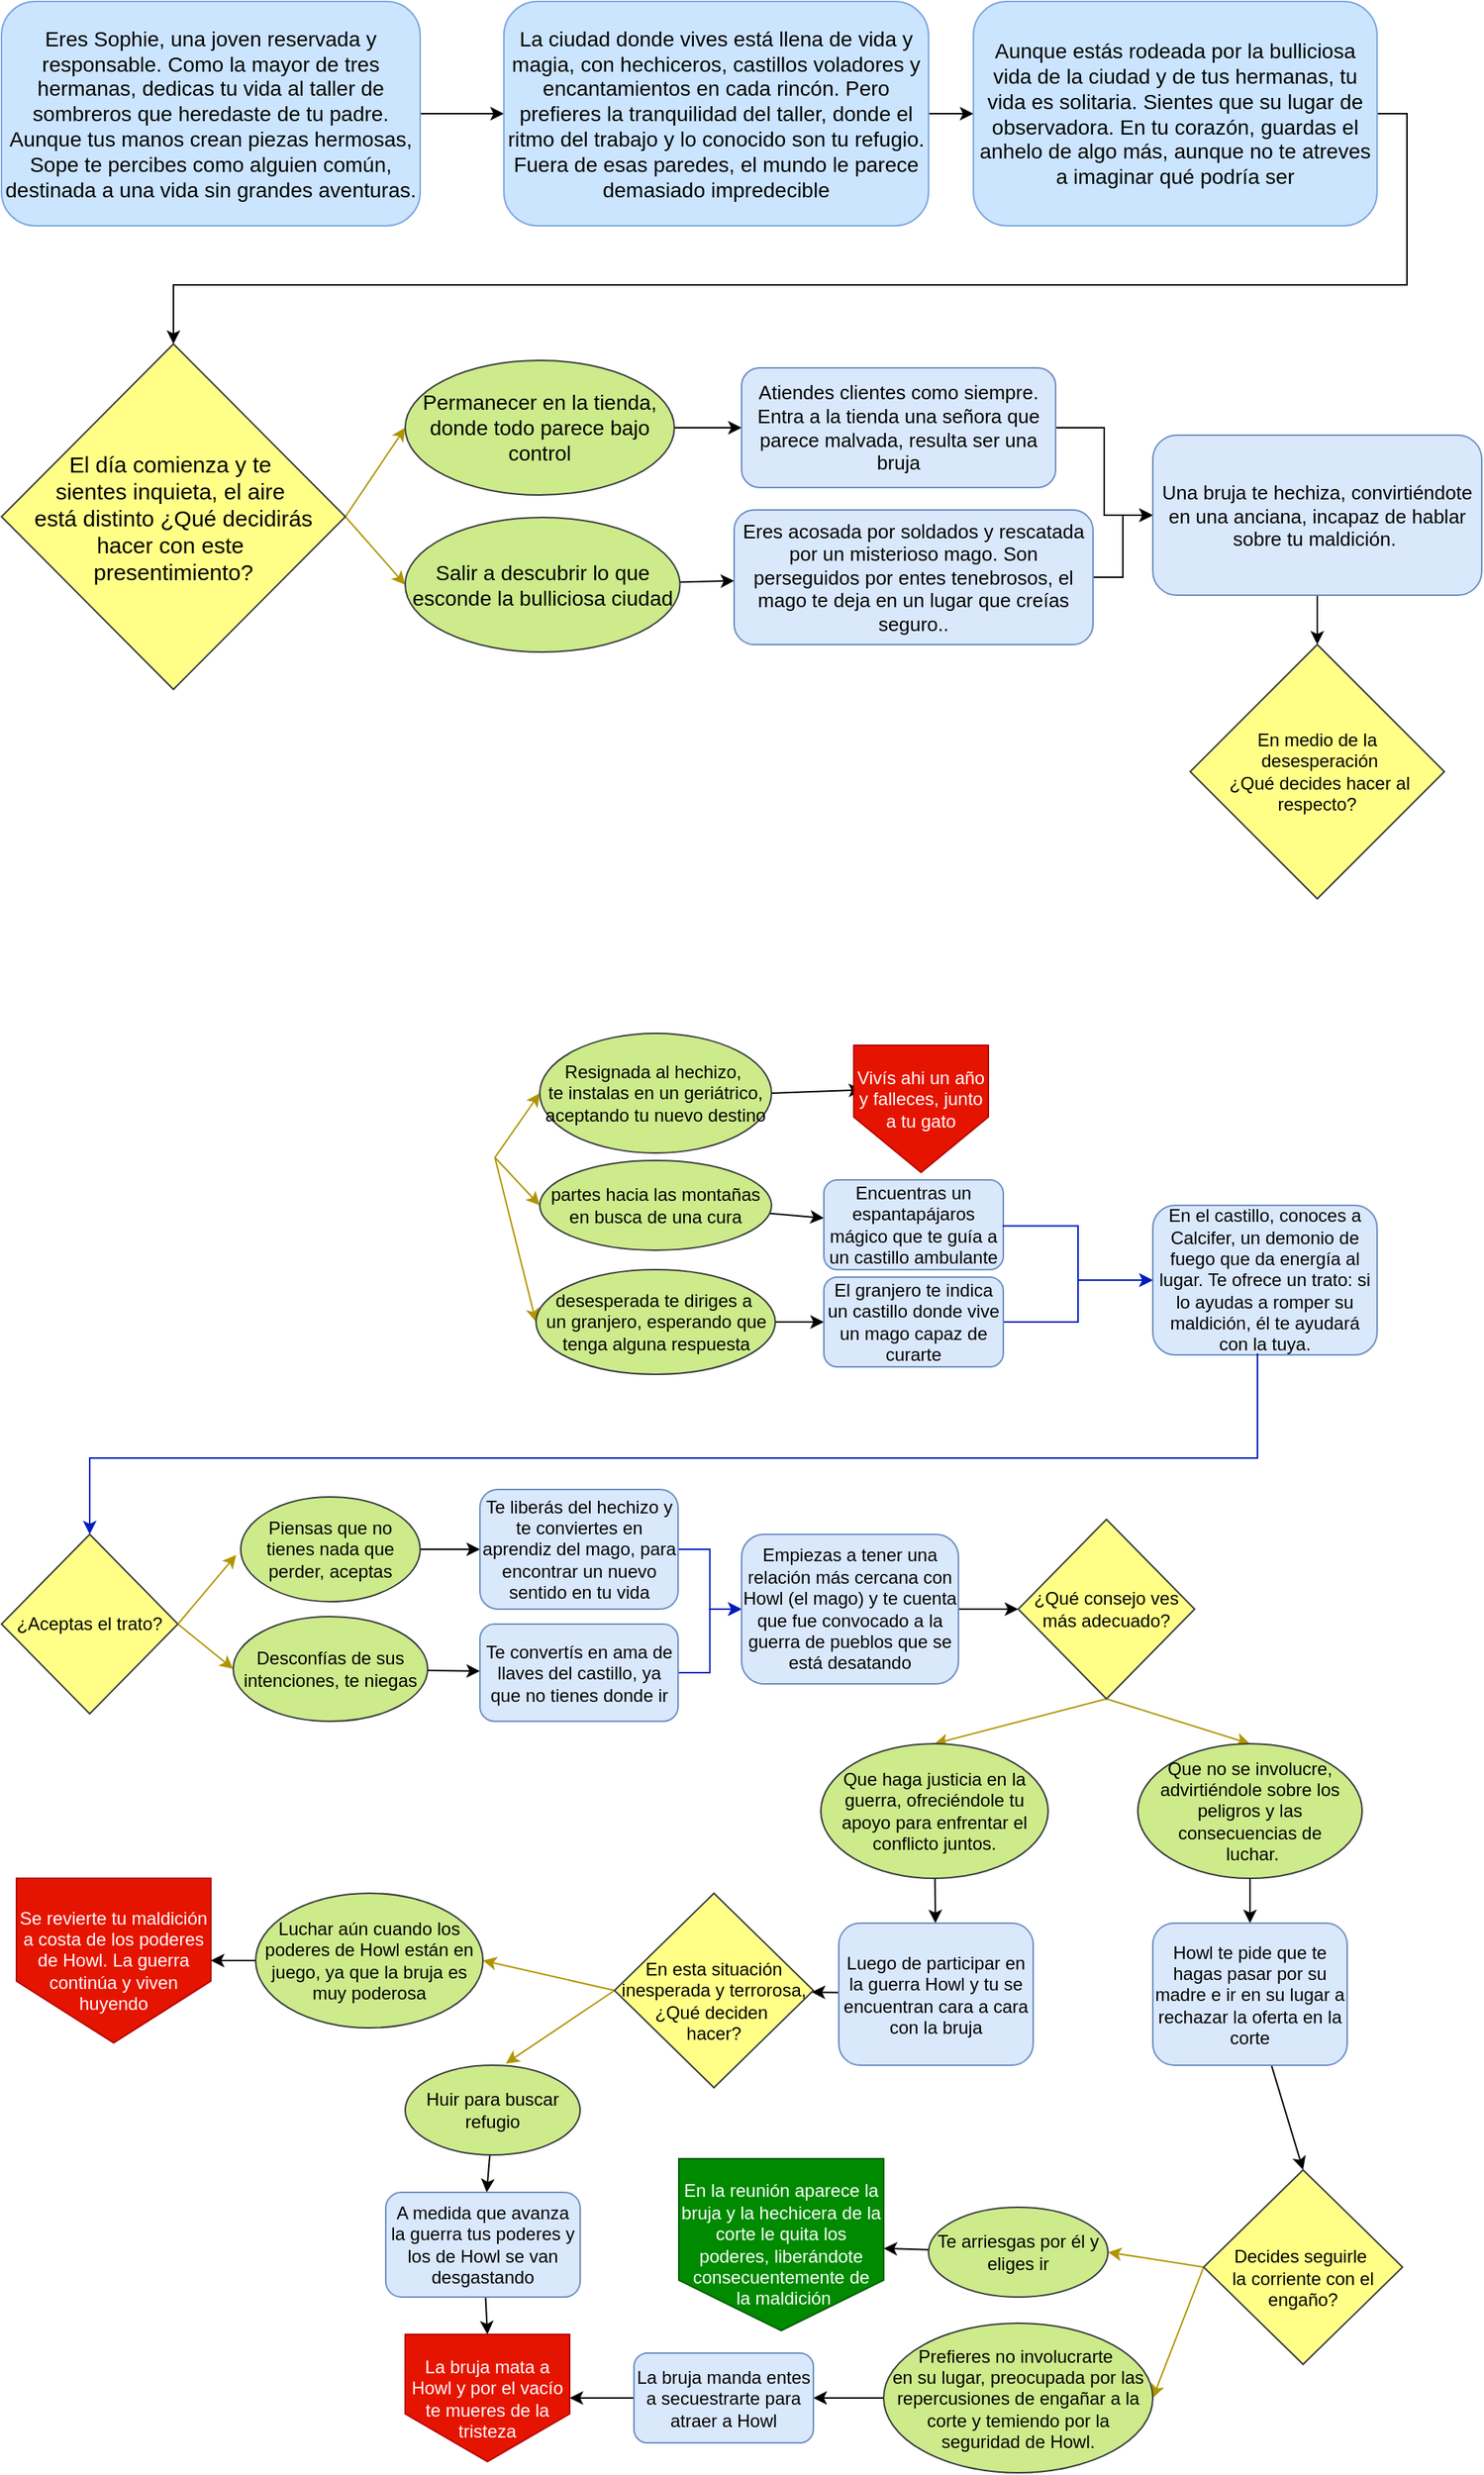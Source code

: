 <mxfile version="24.7.17">
  <diagram id="C5RBs43oDa-KdzZeNtuy" name="Page-1">
    <mxGraphModel dx="704" dy="3147" grid="1" gridSize="10" guides="1" tooltips="1" connect="1" arrows="1" fold="1" page="1" pageScale="1" pageWidth="200" pageHeight="700" math="0" shadow="0">
      <root>
        <mxCell id="WIyWlLk6GJQsqaUBKTNV-0" />
        <mxCell id="WIyWlLk6GJQsqaUBKTNV-1" parent="WIyWlLk6GJQsqaUBKTNV-0" />
        <mxCell id="tHahOKPxvCsYrug98zH9-2" value="" style="edgeStyle=orthogonalEdgeStyle;rounded=0;orthogonalLoop=1;jettySize=auto;html=1;" edge="1" parent="WIyWlLk6GJQsqaUBKTNV-1" source="WIyWlLk6GJQsqaUBKTNV-3" target="tHahOKPxvCsYrug98zH9-0">
          <mxGeometry relative="1" as="geometry" />
        </mxCell>
        <mxCell id="WIyWlLk6GJQsqaUBKTNV-3" value="&lt;font style=&quot;font-size: 14px;&quot;&gt;Eres Sophie, una joven reservada y responsable. Como la mayor de tres hermanas, dedicas tu vida al taller de sombreros que heredaste de tu padre. Aunque tus manos crean piezas hermosas, Sope te percibes como alguien común, destinada a una vida sin grandes aventuras.&lt;/font&gt;" style="rounded=1;whiteSpace=wrap;html=1;fontSize=12;glass=0;strokeWidth=1;shadow=0;fillColor=#cce5ff;strokeColor=#7EA6E0;" parent="WIyWlLk6GJQsqaUBKTNV-1" vertex="1">
          <mxGeometry x="30" y="-2780" width="280" height="150" as="geometry" />
        </mxCell>
        <mxCell id="unTZaBpB1VAai0DOxp5j-6" style="rounded=0;orthogonalLoop=1;jettySize=auto;html=1;exitX=1;exitY=0.5;exitDx=0;exitDy=0;entryX=0;entryY=0.5;entryDx=0;entryDy=0;fillColor=#e3c800;strokeColor=#B09500;" parent="WIyWlLk6GJQsqaUBKTNV-1" source="unTZaBpB1VAai0DOxp5j-1" target="unTZaBpB1VAai0DOxp5j-2" edge="1">
          <mxGeometry relative="1" as="geometry" />
        </mxCell>
        <mxCell id="qpTZinKkhhto3AtR0Ls4-20" style="rounded=0;orthogonalLoop=1;jettySize=auto;html=1;exitX=1;exitY=0.5;exitDx=0;exitDy=0;entryX=0;entryY=0.5;entryDx=0;entryDy=0;fillColor=#e3c800;strokeColor=#B09500;" parent="WIyWlLk6GJQsqaUBKTNV-1" source="unTZaBpB1VAai0DOxp5j-1" target="unTZaBpB1VAai0DOxp5j-4" edge="1">
          <mxGeometry relative="1" as="geometry" />
        </mxCell>
        <mxCell id="unTZaBpB1VAai0DOxp5j-1" value="&lt;font style=&quot;font-size: 15px;&quot;&gt;&lt;font style=&quot;font-size: 15px;&quot;&gt;El día comienza&lt;/font&gt;&lt;span style=&quot;background-color: initial;&quot;&gt;&amp;nbsp;y te&amp;nbsp;&lt;/span&gt;&lt;/font&gt;&lt;div style=&quot;font-size: 15px;&quot;&gt;&lt;font style=&quot;font-size: 15px;&quot;&gt;&lt;span style=&quot;background-color: initial;&quot;&gt;sientes&amp;nbsp;&lt;/span&gt;&lt;span style=&quot;background-color: initial;&quot;&gt;inquieta, el aire&amp;nbsp;&lt;/span&gt;&lt;/font&gt;&lt;/div&gt;&lt;div style=&quot;font-size: 15px;&quot;&gt;&lt;font style=&quot;font-size: 15px;&quot;&gt;&lt;span style=&quot;background-color: initial;&quot;&gt;está distinto&lt;/span&gt;&lt;span style=&quot;background-color: initial;&quot;&gt;&amp;nbsp;¿Qué decidirás hacer&amp;nbsp;&lt;/span&gt;&lt;span style=&quot;background-color: initial;&quot;&gt;con&amp;nbsp;&lt;/span&gt;&lt;span style=&quot;background-color: initial;&quot;&gt;este&amp;nbsp;&lt;/span&gt;&lt;/font&gt;&lt;/div&gt;&lt;div style=&quot;font-size: 15px;&quot;&gt;&lt;font style=&quot;font-size: 15px;&quot;&gt;&lt;span style=&quot;background-color: initial;&quot;&gt;presentimiento&lt;/span&gt;&lt;span style=&quot;background-color: initial;&quot;&gt;?&lt;/span&gt;&lt;/font&gt;&lt;/div&gt;" style="rhombus;whiteSpace=wrap;html=1;fillColor=#ffff88;strokeColor=#36393d;" parent="WIyWlLk6GJQsqaUBKTNV-1" vertex="1">
          <mxGeometry x="30" y="-2551" width="230" height="231" as="geometry" />
        </mxCell>
        <mxCell id="unTZaBpB1VAai0DOxp5j-11" value="" style="rounded=0;orthogonalLoop=1;jettySize=auto;html=1;fillColor=#60a917;strokeColor=#000000;entryX=0;entryY=0.5;entryDx=0;entryDy=0;" parent="WIyWlLk6GJQsqaUBKTNV-1" source="unTZaBpB1VAai0DOxp5j-2" target="qpTZinKkhhto3AtR0Ls4-0" edge="1">
          <mxGeometry relative="1" as="geometry">
            <mxPoint x="590" y="-2311.345" as="targetPoint" />
          </mxGeometry>
        </mxCell>
        <mxCell id="unTZaBpB1VAai0DOxp5j-2" value="&lt;font style=&quot;font-size: 14px;&quot;&gt;Permanecer en la tienda, donde todo parece bajo control&lt;/font&gt;" style="ellipse;whiteSpace=wrap;html=1;fillColor=#cdeb8b;strokeColor=#36393d;" parent="WIyWlLk6GJQsqaUBKTNV-1" vertex="1">
          <mxGeometry x="300" y="-2540" width="180" height="90" as="geometry" />
        </mxCell>
        <mxCell id="unTZaBpB1VAai0DOxp5j-15" value="" style="rounded=0;orthogonalLoop=1;jettySize=auto;html=1;fillColor=#60a917;strokeColor=#000000;" parent="WIyWlLk6GJQsqaUBKTNV-1" source="unTZaBpB1VAai0DOxp5j-4" target="qpTZinKkhhto3AtR0Ls4-8" edge="1">
          <mxGeometry relative="1" as="geometry">
            <mxPoint x="590.0" y="-2154.55" as="targetPoint" />
          </mxGeometry>
        </mxCell>
        <mxCell id="unTZaBpB1VAai0DOxp5j-4" value="&lt;font style=&quot;font-size: 14px;&quot;&gt;Salir a descubrir lo que esconde la bulliciosa ciudad&lt;/font&gt;" style="ellipse;whiteSpace=wrap;html=1;fillColor=#cdeb8b;strokeColor=#36393d;" parent="WIyWlLk6GJQsqaUBKTNV-1" vertex="1">
          <mxGeometry x="300" y="-2435" width="183.75" height="90" as="geometry" />
        </mxCell>
        <mxCell id="tHahOKPxvCsYrug98zH9-7" value="" style="edgeStyle=orthogonalEdgeStyle;rounded=0;orthogonalLoop=1;jettySize=auto;html=1;" edge="1" parent="WIyWlLk6GJQsqaUBKTNV-1" source="qpTZinKkhhto3AtR0Ls4-0" target="qpTZinKkhhto3AtR0Ls4-10">
          <mxGeometry relative="1" as="geometry" />
        </mxCell>
        <mxCell id="qpTZinKkhhto3AtR0Ls4-0" value="&lt;font style=&quot;font-size: 13px;&quot;&gt;Atiendes clientes como siempre. Entra a la tienda una señora que parece malvada, resulta ser una bruja&lt;/font&gt;" style="whiteSpace=wrap;html=1;rounded=1;fillColor=#dae8fc;strokeColor=#6c8ebf;" parent="WIyWlLk6GJQsqaUBKTNV-1" vertex="1">
          <mxGeometry x="525" y="-2535" width="210" height="80" as="geometry" />
        </mxCell>
        <mxCell id="tHahOKPxvCsYrug98zH9-9" value="" style="edgeStyle=orthogonalEdgeStyle;rounded=0;orthogonalLoop=1;jettySize=auto;html=1;" edge="1" parent="WIyWlLk6GJQsqaUBKTNV-1" source="qpTZinKkhhto3AtR0Ls4-8" target="qpTZinKkhhto3AtR0Ls4-10">
          <mxGeometry relative="1" as="geometry" />
        </mxCell>
        <mxCell id="qpTZinKkhhto3AtR0Ls4-8" value="&lt;font style=&quot;font-size: 13px;&quot;&gt;Eres acosada por soldados y rescatada por un misterioso mago. Son perseguidos por entes tenebrosos, el mago te deja en un lugar  que creías seguro..&lt;/font&gt;" style="rounded=1;whiteSpace=wrap;html=1;fillColor=#dae8fc;strokeColor=#6c8ebf;" parent="WIyWlLk6GJQsqaUBKTNV-1" vertex="1">
          <mxGeometry x="520" y="-2440" width="240" height="90" as="geometry" />
        </mxCell>
        <mxCell id="tHahOKPxvCsYrug98zH9-10" value="" style="edgeStyle=orthogonalEdgeStyle;rounded=0;orthogonalLoop=1;jettySize=auto;html=1;" edge="1" parent="WIyWlLk6GJQsqaUBKTNV-1" source="qpTZinKkhhto3AtR0Ls4-10" target="tHahOKPxvCsYrug98zH9-6">
          <mxGeometry relative="1" as="geometry" />
        </mxCell>
        <mxCell id="qpTZinKkhhto3AtR0Ls4-10" value="&lt;font style=&quot;font-size: 13px;&quot;&gt;Una bruja te hechiza, convirtiéndote en una anciana, incapaz de hablar sobre tu maldición.&amp;nbsp;&lt;/font&gt;" style="rounded=1;whiteSpace=wrap;html=1;fillColor=#dae8fc;strokeColor=#6c8ebf;" parent="WIyWlLk6GJQsqaUBKTNV-1" vertex="1">
          <mxGeometry x="800" y="-2490" width="220" height="107" as="geometry" />
        </mxCell>
        <mxCell id="qpTZinKkhhto3AtR0Ls4-120" value="" style="rounded=0;orthogonalLoop=1;jettySize=auto;html=1;fillColor=#e3c800;strokeColor=#B09500;exitX=1;exitY=0.5;exitDx=0;exitDy=0;entryX=0;entryY=0.5;entryDx=0;entryDy=0;" parent="WIyWlLk6GJQsqaUBKTNV-1" target="qpTZinKkhhto3AtR0Ls4-119" edge="1">
          <mxGeometry relative="1" as="geometry">
            <mxPoint x="360" y="-2007" as="sourcePoint" />
            <mxPoint x="400.5" y="-2042" as="targetPoint" />
          </mxGeometry>
        </mxCell>
        <mxCell id="qpTZinKkhhto3AtR0Ls4-123" style="rounded=0;orthogonalLoop=1;jettySize=auto;html=1;exitX=1;exitY=0.5;exitDx=0;exitDy=0;entryX=0;entryY=0.5;entryDx=0;entryDy=0;fillColor=#e3c800;strokeColor=#B09500;" parent="WIyWlLk6GJQsqaUBKTNV-1" target="qpTZinKkhhto3AtR0Ls4-122" edge="1">
          <mxGeometry relative="1" as="geometry">
            <mxPoint x="360" y="-2007" as="sourcePoint" />
          </mxGeometry>
        </mxCell>
        <mxCell id="qpTZinKkhhto3AtR0Ls4-125" style="rounded=0;orthogonalLoop=1;jettySize=auto;html=1;exitX=1;exitY=0.5;exitDx=0;exitDy=0;entryX=0;entryY=0.5;entryDx=0;entryDy=0;fillColor=#e3c800;strokeColor=#B09500;" parent="WIyWlLk6GJQsqaUBKTNV-1" target="qpTZinKkhhto3AtR0Ls4-124" edge="1">
          <mxGeometry relative="1" as="geometry">
            <mxPoint x="360" y="-2007" as="sourcePoint" />
          </mxGeometry>
        </mxCell>
        <mxCell id="qpTZinKkhhto3AtR0Ls4-127" style="rounded=0;orthogonalLoop=1;jettySize=auto;html=1;exitX=1;exitY=0.5;exitDx=0;exitDy=0;entryX=0.063;entryY=0.35;entryDx=0;entryDy=0;entryPerimeter=0;" parent="WIyWlLk6GJQsqaUBKTNV-1" source="qpTZinKkhhto3AtR0Ls4-119" target="qpTZinKkhhto3AtR0Ls4-126" edge="1">
          <mxGeometry relative="1" as="geometry">
            <mxPoint x="590" y="-2042" as="targetPoint" />
            <mxPoint x="555.5" y="-2042" as="sourcePoint" />
          </mxGeometry>
        </mxCell>
        <mxCell id="qpTZinKkhhto3AtR0Ls4-119" value="Resignada al hechizo,&amp;nbsp;&lt;div&gt;te instalas en un geriátrico, aceptando tu nuevo destino&lt;/div&gt;" style="ellipse;whiteSpace=wrap;html=1;fillColor=#cdeb8b;strokeColor=#36393d;" parent="WIyWlLk6GJQsqaUBKTNV-1" vertex="1">
          <mxGeometry x="390" y="-2090" width="155" height="80" as="geometry" />
        </mxCell>
        <mxCell id="qpTZinKkhhto3AtR0Ls4-135" value="" style="rounded=0;orthogonalLoop=1;jettySize=auto;html=1;" parent="WIyWlLk6GJQsqaUBKTNV-1" source="qpTZinKkhhto3AtR0Ls4-122" target="qpTZinKkhhto3AtR0Ls4-131" edge="1">
          <mxGeometry relative="1" as="geometry" />
        </mxCell>
        <mxCell id="qpTZinKkhhto3AtR0Ls4-122" value="partes hacia las montañas en busca de una cura" style="ellipse;whiteSpace=wrap;html=1;fillColor=#cdeb8b;strokeColor=#36393d;" parent="WIyWlLk6GJQsqaUBKTNV-1" vertex="1">
          <mxGeometry x="390" y="-2005" width="155" height="60" as="geometry" />
        </mxCell>
        <mxCell id="qpTZinKkhhto3AtR0Ls4-137" style="rounded=0;orthogonalLoop=1;jettySize=auto;html=1;exitX=1;exitY=0.5;exitDx=0;exitDy=0;" parent="WIyWlLk6GJQsqaUBKTNV-1" source="qpTZinKkhhto3AtR0Ls4-124" target="qpTZinKkhhto3AtR0Ls4-136" edge="1">
          <mxGeometry relative="1" as="geometry" />
        </mxCell>
        <mxCell id="qpTZinKkhhto3AtR0Ls4-124" value="desesperada te diriges a&amp;nbsp;&lt;div&gt;un granjero, esperando que tenga alguna respuesta&lt;/div&gt;" style="ellipse;whiteSpace=wrap;html=1;fillColor=#cdeb8b;strokeColor=#36393d;" parent="WIyWlLk6GJQsqaUBKTNV-1" vertex="1">
          <mxGeometry x="387.5" y="-1932" width="160" height="70" as="geometry" />
        </mxCell>
        <mxCell id="qpTZinKkhhto3AtR0Ls4-126" value="&lt;div&gt;&lt;span style=&quot;background-color: initial;&quot;&gt;Vivís&lt;/span&gt;&lt;span style=&quot;background-color: initial;&quot; class=&quot;ql-cursor&quot;&gt;﻿&lt;/span&gt;&lt;span style=&quot;background-color: initial;&quot;&gt; ahi un año y falleces, junto a tu gato&lt;/span&gt;&lt;br&gt;&lt;/div&gt;&lt;div&gt;&lt;br&gt;&lt;/div&gt;" style="shape=offPageConnector;whiteSpace=wrap;html=1;fillColor=#e51400;fontColor=#ffffff;strokeColor=#B20000;size=0.437;" parent="WIyWlLk6GJQsqaUBKTNV-1" vertex="1">
          <mxGeometry x="600" y="-2082" width="90" height="85" as="geometry" />
        </mxCell>
        <mxCell id="qpTZinKkhhto3AtR0Ls4-131" value="Encuentras un espantapájaros mágico que te guía a un castillo ambulante" style="rounded=1;whiteSpace=wrap;html=1;fillColor=#dae8fc;strokeColor=#6c8ebf;" parent="WIyWlLk6GJQsqaUBKTNV-1" vertex="1">
          <mxGeometry x="580" y="-1992" width="120" height="60" as="geometry" />
        </mxCell>
        <mxCell id="qpTZinKkhhto3AtR0Ls4-140" style="edgeStyle=orthogonalEdgeStyle;rounded=0;orthogonalLoop=1;jettySize=auto;html=1;entryX=0;entryY=0.5;entryDx=0;entryDy=0;fillColor=#0050ef;strokeColor=#001DBC;" parent="WIyWlLk6GJQsqaUBKTNV-1" source="qpTZinKkhhto3AtR0Ls4-136" target="qpTZinKkhhto3AtR0Ls4-138" edge="1">
          <mxGeometry relative="1" as="geometry" />
        </mxCell>
        <mxCell id="qpTZinKkhhto3AtR0Ls4-136" value="El granjero te indica un castillo donde vive un mago capaz de curarte" style="rounded=1;whiteSpace=wrap;html=1;fillColor=#dae8fc;strokeColor=#6c8ebf;" parent="WIyWlLk6GJQsqaUBKTNV-1" vertex="1">
          <mxGeometry x="580" y="-1927" width="120" height="60" as="geometry" />
        </mxCell>
        <mxCell id="qpTZinKkhhto3AtR0Ls4-138" value="En el castillo, conoces a Calcifer, un demonio de fuego que da energía al lugar. Te ofrece un trato: si lo ayudas a romper su maldición, él te ayudará con la tuya." style="rounded=1;whiteSpace=wrap;html=1;fillColor=#dae8fc;strokeColor=#6c8ebf;" parent="WIyWlLk6GJQsqaUBKTNV-1" vertex="1">
          <mxGeometry x="800" y="-1975" width="150" height="100" as="geometry" />
        </mxCell>
        <mxCell id="qpTZinKkhhto3AtR0Ls4-141" style="edgeStyle=orthogonalEdgeStyle;rounded=0;orthogonalLoop=1;jettySize=auto;html=1;entryX=0.5;entryY=0;entryDx=0;entryDy=0;fillColor=#0050ef;strokeColor=#001DBC;" parent="WIyWlLk6GJQsqaUBKTNV-1" target="qpTZinKkhhto3AtR0Ls4-144" edge="1">
          <mxGeometry relative="1" as="geometry">
            <mxPoint x="112" y="-1695" as="targetPoint" />
            <mxPoint x="870" y="-1876" as="sourcePoint" />
            <Array as="points">
              <mxPoint x="870" y="-1806" />
              <mxPoint x="89" y="-1806" />
            </Array>
          </mxGeometry>
        </mxCell>
        <mxCell id="qpTZinKkhhto3AtR0Ls4-142" style="edgeStyle=orthogonalEdgeStyle;rounded=0;orthogonalLoop=1;jettySize=auto;html=1;entryX=0;entryY=0.5;entryDx=0;entryDy=0;fillColor=#0050ef;strokeColor=#001DBC;" parent="WIyWlLk6GJQsqaUBKTNV-1" target="qpTZinKkhhto3AtR0Ls4-138" edge="1">
          <mxGeometry relative="1" as="geometry">
            <mxPoint x="699.5" y="-1961.25" as="sourcePoint" />
            <mxPoint x="799.5" y="-1989.25" as="targetPoint" />
            <Array as="points">
              <mxPoint x="750" y="-1961" />
              <mxPoint x="750" y="-1925" />
            </Array>
          </mxGeometry>
        </mxCell>
        <mxCell id="qpTZinKkhhto3AtR0Ls4-148" style="rounded=0;orthogonalLoop=1;jettySize=auto;html=1;entryX=0;entryY=0.5;entryDx=0;entryDy=0;fillColor=#e3c800;strokeColor=#B09500;exitX=1;exitY=0.5;exitDx=0;exitDy=0;" parent="WIyWlLk6GJQsqaUBKTNV-1" source="qpTZinKkhhto3AtR0Ls4-144" target="qpTZinKkhhto3AtR0Ls4-147" edge="1">
          <mxGeometry relative="1" as="geometry" />
        </mxCell>
        <mxCell id="qpTZinKkhhto3AtR0Ls4-144" value="¿Aceptas el trato?" style="rhombus;whiteSpace=wrap;html=1;fillColor=#ffff88;strokeColor=#36393d;" parent="WIyWlLk6GJQsqaUBKTNV-1" vertex="1">
          <mxGeometry x="30" y="-1755" width="118" height="120" as="geometry" />
        </mxCell>
        <mxCell id="qpTZinKkhhto3AtR0Ls4-152" value="" style="rounded=0;orthogonalLoop=1;jettySize=auto;html=1;" parent="WIyWlLk6GJQsqaUBKTNV-1" source="qpTZinKkhhto3AtR0Ls4-145" target="qpTZinKkhhto3AtR0Ls4-151" edge="1">
          <mxGeometry relative="1" as="geometry" />
        </mxCell>
        <mxCell id="qpTZinKkhhto3AtR0Ls4-145" value="Piensas que no tienes nada que perder, aceptas" style="ellipse;whiteSpace=wrap;html=1;fillColor=#cdeb8b;strokeColor=#36393d;" parent="WIyWlLk6GJQsqaUBKTNV-1" vertex="1">
          <mxGeometry x="190" y="-1780" width="120" height="70" as="geometry" />
        </mxCell>
        <mxCell id="qpTZinKkhhto3AtR0Ls4-146" style="rounded=0;orthogonalLoop=1;jettySize=auto;html=1;entryX=-0.025;entryY=0.553;entryDx=0;entryDy=0;entryPerimeter=0;fillColor=#e3c800;strokeColor=#B09500;exitX=1;exitY=0.5;exitDx=0;exitDy=0;" parent="WIyWlLk6GJQsqaUBKTNV-1" source="qpTZinKkhhto3AtR0Ls4-144" target="qpTZinKkhhto3AtR0Ls4-145" edge="1">
          <mxGeometry relative="1" as="geometry" />
        </mxCell>
        <mxCell id="qpTZinKkhhto3AtR0Ls4-150" value="" style="rounded=0;orthogonalLoop=1;jettySize=auto;html=1;" parent="WIyWlLk6GJQsqaUBKTNV-1" source="qpTZinKkhhto3AtR0Ls4-147" target="qpTZinKkhhto3AtR0Ls4-149" edge="1">
          <mxGeometry relative="1" as="geometry" />
        </mxCell>
        <mxCell id="qpTZinKkhhto3AtR0Ls4-147" value="Desconfías de sus intenciones, te niegas" style="ellipse;whiteSpace=wrap;html=1;fillColor=#cdeb8b;strokeColor=#36393d;" parent="WIyWlLk6GJQsqaUBKTNV-1" vertex="1">
          <mxGeometry x="185" y="-1700" width="130" height="70" as="geometry" />
        </mxCell>
        <mxCell id="qpTZinKkhhto3AtR0Ls4-155" value="" style="edgeStyle=orthogonalEdgeStyle;rounded=0;orthogonalLoop=1;jettySize=auto;html=1;fillColor=#0050ef;strokeColor=#001DBC;" parent="WIyWlLk6GJQsqaUBKTNV-1" source="qpTZinKkhhto3AtR0Ls4-149" target="qpTZinKkhhto3AtR0Ls4-153" edge="1">
          <mxGeometry relative="1" as="geometry" />
        </mxCell>
        <mxCell id="qpTZinKkhhto3AtR0Ls4-149" value="Te convertís en ama de llaves del castillo, ya que no tienes donde ir" style="rounded=1;whiteSpace=wrap;html=1;fillColor=#dae8fc;strokeColor=#6c8ebf;" parent="WIyWlLk6GJQsqaUBKTNV-1" vertex="1">
          <mxGeometry x="350" y="-1695" width="132.5" height="65" as="geometry" />
        </mxCell>
        <mxCell id="qpTZinKkhhto3AtR0Ls4-154" value="" style="edgeStyle=orthogonalEdgeStyle;rounded=0;orthogonalLoop=1;jettySize=auto;html=1;fillColor=#0050ef;strokeColor=#001DBC;" parent="WIyWlLk6GJQsqaUBKTNV-1" source="qpTZinKkhhto3AtR0Ls4-151" target="qpTZinKkhhto3AtR0Ls4-153" edge="1">
          <mxGeometry relative="1" as="geometry" />
        </mxCell>
        <mxCell id="qpTZinKkhhto3AtR0Ls4-151" value="Te liberás del hechizo y te conviertes en aprendiz del mago, para encontrar un nuevo sentido en tu vida" style="rounded=1;whiteSpace=wrap;html=1;fillColor=#dae8fc;strokeColor=#6c8ebf;" parent="WIyWlLk6GJQsqaUBKTNV-1" vertex="1">
          <mxGeometry x="350" y="-1785" width="132.5" height="80" as="geometry" />
        </mxCell>
        <mxCell id="qpTZinKkhhto3AtR0Ls4-157" value="" style="rounded=0;orthogonalLoop=1;jettySize=auto;html=1;" parent="WIyWlLk6GJQsqaUBKTNV-1" source="qpTZinKkhhto3AtR0Ls4-153" target="qpTZinKkhhto3AtR0Ls4-156" edge="1">
          <mxGeometry relative="1" as="geometry" />
        </mxCell>
        <mxCell id="qpTZinKkhhto3AtR0Ls4-153" value="Empiezas a tener una relación más cercana con Howl (el mago) y te cuenta que fue convocado a la guerra de pueblos que se está desatando" style="rounded=1;whiteSpace=wrap;html=1;fillColor=#dae8fc;strokeColor=#6c8ebf;" parent="WIyWlLk6GJQsqaUBKTNV-1" vertex="1">
          <mxGeometry x="525" y="-1755" width="145" height="100" as="geometry" />
        </mxCell>
        <mxCell id="qpTZinKkhhto3AtR0Ls4-159" value="" style="rounded=0;orthogonalLoop=1;jettySize=auto;html=1;exitX=0.5;exitY=1;exitDx=0;exitDy=0;fillColor=#e3c800;strokeColor=#B09500;entryX=0.5;entryY=0;entryDx=0;entryDy=0;" parent="WIyWlLk6GJQsqaUBKTNV-1" source="qpTZinKkhhto3AtR0Ls4-156" target="qpTZinKkhhto3AtR0Ls4-158" edge="1">
          <mxGeometry relative="1" as="geometry">
            <mxPoint x="700" y="-1615" as="targetPoint" />
          </mxGeometry>
        </mxCell>
        <mxCell id="qpTZinKkhhto3AtR0Ls4-161" value="" style="rounded=0;orthogonalLoop=1;jettySize=auto;html=1;exitX=0.5;exitY=1;exitDx=0;exitDy=0;entryX=0.5;entryY=0;entryDx=0;entryDy=0;fillColor=#e3c800;strokeColor=#B09500;" parent="WIyWlLk6GJQsqaUBKTNV-1" source="qpTZinKkhhto3AtR0Ls4-156" target="qpTZinKkhhto3AtR0Ls4-160" edge="1">
          <mxGeometry relative="1" as="geometry" />
        </mxCell>
        <mxCell id="qpTZinKkhhto3AtR0Ls4-156" value="¿Qué consejo ves más adecuado?" style="rhombus;whiteSpace=wrap;html=1;fillColor=#ffff88;strokeColor=#36393d;" parent="WIyWlLk6GJQsqaUBKTNV-1" vertex="1">
          <mxGeometry x="710" y="-1765" width="118" height="120" as="geometry" />
        </mxCell>
        <mxCell id="qpTZinKkhhto3AtR0Ls4-163" value="" style="rounded=0;orthogonalLoop=1;jettySize=auto;html=1;" parent="WIyWlLk6GJQsqaUBKTNV-1" source="qpTZinKkhhto3AtR0Ls4-158" target="qpTZinKkhhto3AtR0Ls4-162" edge="1">
          <mxGeometry relative="1" as="geometry" />
        </mxCell>
        <mxCell id="qpTZinKkhhto3AtR0Ls4-158" value="Que haga justicia en la guerra, ofreciéndole tu apoyo para enfrentar el conflicto juntos." style="ellipse;whiteSpace=wrap;html=1;fillColor=#cdeb8b;strokeColor=#36393d;" parent="WIyWlLk6GJQsqaUBKTNV-1" vertex="1">
          <mxGeometry x="578" y="-1615" width="152" height="90" as="geometry" />
        </mxCell>
        <mxCell id="qpTZinKkhhto3AtR0Ls4-165" value="" style="rounded=0;orthogonalLoop=1;jettySize=auto;html=1;" parent="WIyWlLk6GJQsqaUBKTNV-1" source="qpTZinKkhhto3AtR0Ls4-160" target="qpTZinKkhhto3AtR0Ls4-164" edge="1">
          <mxGeometry relative="1" as="geometry" />
        </mxCell>
        <mxCell id="qpTZinKkhhto3AtR0Ls4-160" value="Que no se involucre, advirtiéndole sobre los peligros y las consecuencias de&lt;div&gt;&amp;nbsp;luchar.&lt;/div&gt;" style="ellipse;whiteSpace=wrap;html=1;fillColor=#cdeb8b;strokeColor=#36393d;" parent="WIyWlLk6GJQsqaUBKTNV-1" vertex="1">
          <mxGeometry x="790" y="-1615" width="150" height="90" as="geometry" />
        </mxCell>
        <mxCell id="qpTZinKkhhto3AtR0Ls4-175" value="" style="edgeStyle=none;rounded=0;orthogonalLoop=1;jettySize=auto;html=1;" parent="WIyWlLk6GJQsqaUBKTNV-1" source="qpTZinKkhhto3AtR0Ls4-162" target="qpTZinKkhhto3AtR0Ls4-166" edge="1">
          <mxGeometry relative="1" as="geometry" />
        </mxCell>
        <mxCell id="qpTZinKkhhto3AtR0Ls4-162" value="Luego de participar en la guerra&amp;nbsp;Howl y tu se encuentran cara a cara con la bruja" style="rounded=1;whiteSpace=wrap;html=1;fillColor=#dae8fc;strokeColor=#6c8ebf;" parent="WIyWlLk6GJQsqaUBKTNV-1" vertex="1">
          <mxGeometry x="590" y="-1495" width="130" height="95" as="geometry" />
        </mxCell>
        <mxCell id="qpTZinKkhhto3AtR0Ls4-176" value="" style="edgeStyle=none;rounded=0;orthogonalLoop=1;jettySize=auto;html=1;entryX=0.5;entryY=0;entryDx=0;entryDy=0;" parent="WIyWlLk6GJQsqaUBKTNV-1" source="qpTZinKkhhto3AtR0Ls4-164" target="qpTZinKkhhto3AtR0Ls4-174" edge="1">
          <mxGeometry relative="1" as="geometry" />
        </mxCell>
        <mxCell id="qpTZinKkhhto3AtR0Ls4-164" value="Howl te pide que te hagas pasar por su madre e ir en su lugar a rechazar la oferta en la corte" style="rounded=1;whiteSpace=wrap;html=1;fillColor=#dae8fc;strokeColor=#6c8ebf;" parent="WIyWlLk6GJQsqaUBKTNV-1" vertex="1">
          <mxGeometry x="800" y="-1495" width="130" height="95" as="geometry" />
        </mxCell>
        <mxCell id="qpTZinKkhhto3AtR0Ls4-171" value="" style="edgeStyle=none;rounded=0;orthogonalLoop=1;jettySize=auto;html=1;exitX=0;exitY=0.5;exitDx=0;exitDy=0;entryX=1;entryY=0.5;entryDx=0;entryDy=0;fillColor=#e3c800;strokeColor=#B09500;" parent="WIyWlLk6GJQsqaUBKTNV-1" source="qpTZinKkhhto3AtR0Ls4-166" target="qpTZinKkhhto3AtR0Ls4-170" edge="1">
          <mxGeometry relative="1" as="geometry">
            <mxPoint x="417" y="-1455" as="sourcePoint" />
          </mxGeometry>
        </mxCell>
        <mxCell id="qpTZinKkhhto3AtR0Ls4-173" value="" style="edgeStyle=none;rounded=0;orthogonalLoop=1;jettySize=auto;html=1;entryX=0.575;entryY=-0.019;entryDx=0;entryDy=0;exitX=0;exitY=0.5;exitDx=0;exitDy=0;fillColor=#e3c800;strokeColor=#B09500;entryPerimeter=0;" parent="WIyWlLk6GJQsqaUBKTNV-1" source="qpTZinKkhhto3AtR0Ls4-166" target="qpTZinKkhhto3AtR0Ls4-172" edge="1">
          <mxGeometry relative="1" as="geometry" />
        </mxCell>
        <mxCell id="qpTZinKkhhto3AtR0Ls4-166" value="&lt;div&gt;&lt;br&gt;&lt;/div&gt;En esta situación inesperada y terrorosa, ¿Qué deciden&amp;nbsp;&lt;div&gt;hacer?&lt;/div&gt;" style="rhombus;whiteSpace=wrap;html=1;fillColor=#ffff88;strokeColor=#36393d;" parent="WIyWlLk6GJQsqaUBKTNV-1" vertex="1">
          <mxGeometry x="440" y="-1515" width="133" height="130" as="geometry" />
        </mxCell>
        <mxCell id="qpTZinKkhhto3AtR0Ls4-184" value="" style="edgeStyle=none;rounded=0;orthogonalLoop=1;jettySize=auto;html=1;" parent="WIyWlLk6GJQsqaUBKTNV-1" source="qpTZinKkhhto3AtR0Ls4-170" target="qpTZinKkhhto3AtR0Ls4-183" edge="1">
          <mxGeometry relative="1" as="geometry" />
        </mxCell>
        <mxCell id="qpTZinKkhhto3AtR0Ls4-170" value="Luchar aún cuando los poderes de Howl están en juego, ya que la bruja es muy poderosa" style="ellipse;whiteSpace=wrap;html=1;fillColor=#cdeb8b;strokeColor=#36393d;" parent="WIyWlLk6GJQsqaUBKTNV-1" vertex="1">
          <mxGeometry x="200" y="-1515" width="152" height="90" as="geometry" />
        </mxCell>
        <mxCell id="qpTZinKkhhto3AtR0Ls4-186" value="" style="edgeStyle=none;rounded=0;orthogonalLoop=1;jettySize=auto;html=1;" parent="WIyWlLk6GJQsqaUBKTNV-1" source="qpTZinKkhhto3AtR0Ls4-172" target="qpTZinKkhhto3AtR0Ls4-185" edge="1">
          <mxGeometry relative="1" as="geometry" />
        </mxCell>
        <mxCell id="qpTZinKkhhto3AtR0Ls4-172" value="Huir para buscar refugio" style="ellipse;whiteSpace=wrap;html=1;fillColor=#cdeb8b;strokeColor=#36393d;" parent="WIyWlLk6GJQsqaUBKTNV-1" vertex="1">
          <mxGeometry x="300" y="-1400" width="117" height="60" as="geometry" />
        </mxCell>
        <mxCell id="qpTZinKkhhto3AtR0Ls4-178" value="" style="edgeStyle=none;rounded=0;orthogonalLoop=1;jettySize=auto;html=1;exitX=0;exitY=0.5;exitDx=0;exitDy=0;fillColor=#e3c800;strokeColor=#B09500;entryX=1;entryY=0.5;entryDx=0;entryDy=0;" parent="WIyWlLk6GJQsqaUBKTNV-1" source="qpTZinKkhhto3AtR0Ls4-174" target="qpTZinKkhhto3AtR0Ls4-177" edge="1">
          <mxGeometry relative="1" as="geometry" />
        </mxCell>
        <mxCell id="qpTZinKkhhto3AtR0Ls4-180" value="" style="edgeStyle=none;rounded=0;orthogonalLoop=1;jettySize=auto;html=1;entryX=1;entryY=0.5;entryDx=0;entryDy=0;exitX=0;exitY=0.5;exitDx=0;exitDy=0;fillColor=#e3c800;strokeColor=#B09500;" parent="WIyWlLk6GJQsqaUBKTNV-1" source="qpTZinKkhhto3AtR0Ls4-174" target="qpTZinKkhhto3AtR0Ls4-179" edge="1">
          <mxGeometry relative="1" as="geometry" />
        </mxCell>
        <mxCell id="qpTZinKkhhto3AtR0Ls4-174" value="&lt;div&gt;&lt;br&gt;&lt;/div&gt;Decides seguirle&amp;nbsp;&lt;div&gt;la corriente con el engaño?&lt;/div&gt;" style="rhombus;whiteSpace=wrap;html=1;fillColor=#ffff88;strokeColor=#36393d;" parent="WIyWlLk6GJQsqaUBKTNV-1" vertex="1">
          <mxGeometry x="834" y="-1330" width="133" height="130" as="geometry" />
        </mxCell>
        <mxCell id="qpTZinKkhhto3AtR0Ls4-182" value="" style="edgeStyle=none;rounded=0;orthogonalLoop=1;jettySize=auto;html=1;entryX=1;entryY=0.5;entryDx=0;entryDy=0;" parent="WIyWlLk6GJQsqaUBKTNV-1" source="qpTZinKkhhto3AtR0Ls4-177" edge="1">
          <mxGeometry relative="1" as="geometry">
            <mxPoint x="620" y="-1277.5" as="targetPoint" />
          </mxGeometry>
        </mxCell>
        <mxCell id="qpTZinKkhhto3AtR0Ls4-177" value="Te arriesgas por él y eliges ir" style="ellipse;whiteSpace=wrap;html=1;fillColor=#cdeb8b;strokeColor=#36393d;" parent="WIyWlLk6GJQsqaUBKTNV-1" vertex="1">
          <mxGeometry x="650" y="-1305" width="120" height="60" as="geometry" />
        </mxCell>
        <mxCell id="qpTZinKkhhto3AtR0Ls4-193" value="" style="edgeStyle=none;rounded=0;orthogonalLoop=1;jettySize=auto;html=1;" parent="WIyWlLk6GJQsqaUBKTNV-1" source="qpTZinKkhhto3AtR0Ls4-179" target="qpTZinKkhhto3AtR0Ls4-192" edge="1">
          <mxGeometry relative="1" as="geometry" />
        </mxCell>
        <mxCell id="qpTZinKkhhto3AtR0Ls4-179" value="Prefieres no involucrarte&amp;nbsp;&lt;div&gt;en su lugar, preocupada por las repercusiones de engañar a la corte y temiendo por la seguridad de Howl.&lt;/div&gt;" style="ellipse;whiteSpace=wrap;html=1;fillColor=#cdeb8b;strokeColor=#36393d;" parent="WIyWlLk6GJQsqaUBKTNV-1" vertex="1">
          <mxGeometry x="620" y="-1227.5" width="180" height="100" as="geometry" />
        </mxCell>
        <mxCell id="qpTZinKkhhto3AtR0Ls4-183" value="&lt;div&gt;Se revierte tu maldición a costa de los poderes de Howl. La guerra continúa y viven huyendo&lt;br&gt;&lt;/div&gt;" style="shape=offPageConnector;whiteSpace=wrap;html=1;fillColor=#e51400;fontColor=#ffffff;strokeColor=#B20000;" parent="WIyWlLk6GJQsqaUBKTNV-1" vertex="1">
          <mxGeometry x="40" y="-1525" width="130" height="110" as="geometry" />
        </mxCell>
        <mxCell id="qpTZinKkhhto3AtR0Ls4-199" value="" style="edgeStyle=none;rounded=0;orthogonalLoop=1;jettySize=auto;html=1;entryX=0.5;entryY=0;entryDx=0;entryDy=0;" parent="WIyWlLk6GJQsqaUBKTNV-1" source="qpTZinKkhhto3AtR0Ls4-185" target="qpTZinKkhhto3AtR0Ls4-194" edge="1">
          <mxGeometry relative="1" as="geometry" />
        </mxCell>
        <mxCell id="qpTZinKkhhto3AtR0Ls4-185" value="A medida que avanza la guerra tus poderes y los de Howl se van desgastando" style="rounded=1;whiteSpace=wrap;html=1;fillColor=#dae8fc;strokeColor=#6c8ebf;" parent="WIyWlLk6GJQsqaUBKTNV-1" vertex="1">
          <mxGeometry x="287" y="-1315" width="130" height="70" as="geometry" />
        </mxCell>
        <mxCell id="qpTZinKkhhto3AtR0Ls4-188" style="edgeStyle=none;rounded=0;orthogonalLoop=1;jettySize=auto;html=1;exitX=0.75;exitY=1;exitDx=0;exitDy=0;" parent="WIyWlLk6GJQsqaUBKTNV-1" edge="1">
          <mxGeometry relative="1" as="geometry">
            <mxPoint x="585" y="-1235" as="sourcePoint" />
            <mxPoint x="585" y="-1235" as="targetPoint" />
          </mxGeometry>
        </mxCell>
        <mxCell id="qpTZinKkhhto3AtR0Ls4-195" value="" style="edgeStyle=none;rounded=0;orthogonalLoop=1;jettySize=auto;html=1;" parent="WIyWlLk6GJQsqaUBKTNV-1" source="qpTZinKkhhto3AtR0Ls4-192" target="qpTZinKkhhto3AtR0Ls4-194" edge="1">
          <mxGeometry relative="1" as="geometry" />
        </mxCell>
        <mxCell id="qpTZinKkhhto3AtR0Ls4-192" value="La bruja manda entes a secuestrarte para atraer a Howl" style="rounded=1;whiteSpace=wrap;html=1;fillColor=#dae8fc;strokeColor=#6c8ebf;" parent="WIyWlLk6GJQsqaUBKTNV-1" vertex="1">
          <mxGeometry x="453" y="-1207.5" width="120" height="60" as="geometry" />
        </mxCell>
        <mxCell id="qpTZinKkhhto3AtR0Ls4-194" value="&lt;div&gt;La bruja mata a Howl y por el vacío te mueres de la tristeza&lt;br&gt;&lt;/div&gt;" style="shape=offPageConnector;whiteSpace=wrap;html=1;fillColor=#e51400;fontColor=#ffffff;strokeColor=#B20000;" parent="WIyWlLk6GJQsqaUBKTNV-1" vertex="1">
          <mxGeometry x="300" y="-1220" width="110" height="85" as="geometry" />
        </mxCell>
        <mxCell id="qpTZinKkhhto3AtR0Ls4-200" value="En la reunión aparece la bruja y la hechicera de la corte le quita los poderes, liberándote consecuentemente de&lt;div&gt;&amp;nbsp;la maldición&lt;/div&gt;" style="shape=offPageConnector;whiteSpace=wrap;html=1;fillColor=#008a00;fontColor=#ffffff;strokeColor=#005700;size=0.294;" parent="WIyWlLk6GJQsqaUBKTNV-1" vertex="1">
          <mxGeometry x="483" y="-1337.5" width="137" height="115" as="geometry" />
        </mxCell>
        <mxCell id="tHahOKPxvCsYrug98zH9-3" value="" style="edgeStyle=orthogonalEdgeStyle;rounded=0;orthogonalLoop=1;jettySize=auto;html=1;" edge="1" parent="WIyWlLk6GJQsqaUBKTNV-1" source="tHahOKPxvCsYrug98zH9-0" target="tHahOKPxvCsYrug98zH9-1">
          <mxGeometry relative="1" as="geometry" />
        </mxCell>
        <mxCell id="tHahOKPxvCsYrug98zH9-0" value="&lt;font style=&quot;font-size: 14px;&quot;&gt;La ciudad donde vives está llena de vida y magia, con hechiceros, castillos voladores y encantamientos en cada rincón. Pero prefieres la tranquilidad del taller, donde el ritmo del trabajo y lo conocido son tu refugio. Fuera de esas paredes, el mundo le parece demasiado impredecible&lt;/font&gt;" style="rounded=1;whiteSpace=wrap;html=1;fontSize=12;glass=0;strokeWidth=1;shadow=0;fillColor=#cce5ff;strokeColor=#7EA6E0;" vertex="1" parent="WIyWlLk6GJQsqaUBKTNV-1">
          <mxGeometry x="366" y="-2780" width="284" height="150" as="geometry" />
        </mxCell>
        <mxCell id="tHahOKPxvCsYrug98zH9-4" style="edgeStyle=orthogonalEdgeStyle;rounded=0;orthogonalLoop=1;jettySize=auto;html=1;exitX=1;exitY=0.5;exitDx=0;exitDy=0;" edge="1" parent="WIyWlLk6GJQsqaUBKTNV-1" source="tHahOKPxvCsYrug98zH9-1" target="unTZaBpB1VAai0DOxp5j-1">
          <mxGeometry relative="1" as="geometry" />
        </mxCell>
        <mxCell id="tHahOKPxvCsYrug98zH9-1" value="&lt;font style=&quot;font-size: 14px;&quot;&gt;Aunque estás rodeada por la bulliciosa vida de la ciudad y de tus hermanas, tu vida es solitaria. Sientes que su lugar de observadora. En tu corazón, guardas el anhelo de algo más, aunque no te atreves a imaginar qué podría ser&lt;/font&gt;" style="rounded=1;whiteSpace=wrap;html=1;fontSize=12;glass=0;strokeWidth=1;shadow=0;fillColor=#cce5ff;strokeColor=#7EA6E0;" vertex="1" parent="WIyWlLk6GJQsqaUBKTNV-1">
          <mxGeometry x="680" y="-2780" width="270" height="150" as="geometry" />
        </mxCell>
        <mxCell id="tHahOKPxvCsYrug98zH9-6" value="&lt;div&gt;En medio de la&lt;/div&gt;&lt;div&gt;&amp;nbsp;desesperación&lt;/div&gt;&lt;div&gt;&amp;nbsp;¿Qué decides hacer al respecto?&lt;/div&gt;" style="rhombus;whiteSpace=wrap;html=1;fillColor=#ffff88;strokeColor=#36393d;" vertex="1" parent="WIyWlLk6GJQsqaUBKTNV-1">
          <mxGeometry x="825" y="-2350" width="170" height="170" as="geometry" />
        </mxCell>
      </root>
    </mxGraphModel>
  </diagram>
</mxfile>
